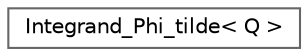 digraph "Graphical Class Hierarchy"
{
 // INTERACTIVE_SVG=YES
 // LATEX_PDF_SIZE
  bgcolor="transparent";
  edge [fontname=Helvetica,fontsize=10,labelfontname=Helvetica,labelfontsize=10];
  node [fontname=Helvetica,fontsize=10,shape=box,height=0.2,width=0.4];
  rankdir="LR";
  Node0 [id="Node000000",label="Integrand_Phi_tilde\< Q \>",height=0.2,width=0.4,color="grey40", fillcolor="white", style="filled",URL="$d6/d4b/classIntegrand__Phi__tilde.html",tooltip=" "];
}
